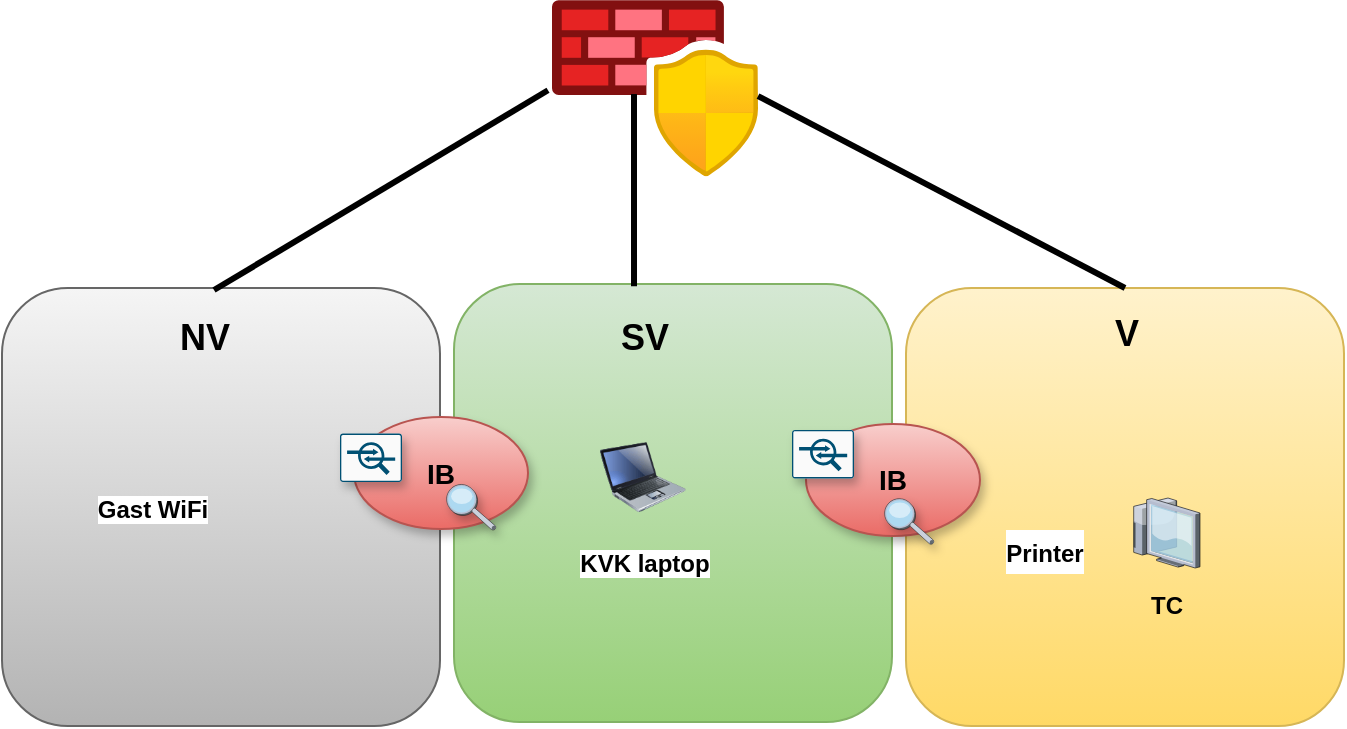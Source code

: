 <mxfile version="20.2.4" type="github">
  <diagram id="vSdHNL2ee3mHXXqhylAA" name="Pagina-1">
    <mxGraphModel dx="1422" dy="762" grid="0" gridSize="10" guides="1" tooltips="1" connect="1" arrows="1" fold="1" page="1" pageScale="1" pageWidth="1169" pageHeight="827" math="0" shadow="0">
      <root>
        <mxCell id="0" />
        <mxCell id="1" parent="0" />
        <mxCell id="oc_cEnde7iCadlcre4xy-1" value="" style="aspect=fixed;html=1;points=[];align=center;image;fontSize=12;image=img/lib/azure2/networking/Azure_Firewall_Manager.svg;" vertex="1" parent="1">
          <mxGeometry x="613" y="130" width="103" height="88.29" as="geometry" />
        </mxCell>
        <mxCell id="oc_cEnde7iCadlcre4xy-2" value="" style="whiteSpace=wrap;html=1;aspect=fixed;fillColor=#f5f5f5;strokeColor=#666666;gradientColor=#b3b3b3;rounded=1;glass=0;shadow=0;sketch=0;" vertex="1" parent="1">
          <mxGeometry x="338" y="274" width="219" height="219" as="geometry" />
        </mxCell>
        <mxCell id="oc_cEnde7iCadlcre4xy-3" value="" style="whiteSpace=wrap;html=1;aspect=fixed;fillColor=#d5e8d4;strokeColor=#82b366;rounded=1;gradientColor=#97d077;" vertex="1" parent="1">
          <mxGeometry x="564" y="272" width="219" height="219" as="geometry" />
        </mxCell>
        <mxCell id="oc_cEnde7iCadlcre4xy-4" value="" style="whiteSpace=wrap;html=1;aspect=fixed;fillColor=#fff2cc;strokeColor=#d6b656;gradientColor=#ffd966;rounded=1;" vertex="1" parent="1">
          <mxGeometry x="790" y="274" width="219" height="219" as="geometry" />
        </mxCell>
        <mxCell id="oc_cEnde7iCadlcre4xy-7" value="" style="endArrow=none;html=1;rounded=0;strokeWidth=3;" edge="1" parent="1">
          <mxGeometry width="50" height="50" relative="1" as="geometry">
            <mxPoint x="444" y="275" as="sourcePoint" />
            <mxPoint x="611" y="175.15" as="targetPoint" />
          </mxGeometry>
        </mxCell>
        <mxCell id="oc_cEnde7iCadlcre4xy-8" value="" style="endArrow=none;html=1;rounded=0;strokeWidth=3;entryX=0.398;entryY=0.532;entryDx=0;entryDy=0;entryPerimeter=0;exitX=0.411;exitY=0.005;exitDx=0;exitDy=0;exitPerimeter=0;" edge="1" parent="1" source="oc_cEnde7iCadlcre4xy-3" target="oc_cEnde7iCadlcre4xy-1">
          <mxGeometry width="50" height="50" relative="1" as="geometry">
            <mxPoint x="454" y="285" as="sourcePoint" />
            <mxPoint x="621" y="185.15" as="targetPoint" />
          </mxGeometry>
        </mxCell>
        <mxCell id="oc_cEnde7iCadlcre4xy-9" value="" style="endArrow=none;html=1;rounded=0;strokeWidth=3;entryX=1;entryY=0.544;entryDx=0;entryDy=0;entryPerimeter=0;exitX=0.5;exitY=0;exitDx=0;exitDy=0;" edge="1" parent="1" source="oc_cEnde7iCadlcre4xy-4" target="oc_cEnde7iCadlcre4xy-1">
          <mxGeometry width="50" height="50" relative="1" as="geometry">
            <mxPoint x="664.009" y="283.095" as="sourcePoint" />
            <mxPoint x="663.994" y="186.97" as="targetPoint" />
          </mxGeometry>
        </mxCell>
        <mxCell id="oc_cEnde7iCadlcre4xy-10" value="&lt;b&gt;Gast WiFi&lt;/b&gt;" style="shape=image;html=1;verticalAlign=top;verticalLabelPosition=bottom;labelBackgroundColor=#ffffff;imageAspect=0;aspect=fixed;image=https://cdn4.iconfinder.com/data/icons/essentials-74/24/026_-_Wireless-128.png;rounded=1;shadow=0;glass=0;sketch=0;gradientColor=none;" vertex="1" parent="1">
          <mxGeometry x="397" y="340" width="31" height="31" as="geometry" />
        </mxCell>
        <mxCell id="oc_cEnde7iCadlcre4xy-11" value="&lt;b&gt;KVK laptop&lt;/b&gt;" style="image;html=1;image=img/lib/clip_art/computers/Laptop_128x128.png;rounded=1;shadow=0;glass=0;sketch=0;gradientColor=none;" vertex="1" parent="1">
          <mxGeometry x="637" y="339" width="43" height="59" as="geometry" />
        </mxCell>
        <mxCell id="oc_cEnde7iCadlcre4xy-12" value="&lt;font style=&quot;font-size: 18px;&quot;&gt;&lt;b&gt;NV&lt;/b&gt;&lt;/font&gt;" style="text;html=1;resizable=0;autosize=1;align=center;verticalAlign=middle;points=[];fillColor=none;strokeColor=none;rounded=0;shadow=0;glass=0;sketch=0;" vertex="1" parent="1">
          <mxGeometry x="417" y="282" width="43" height="34" as="geometry" />
        </mxCell>
        <mxCell id="oc_cEnde7iCadlcre4xy-13" value="&lt;font style=&quot;font-size: 18px;&quot;&gt;&lt;b&gt;SV&lt;/b&gt;&lt;/font&gt;" style="text;html=1;resizable=0;autosize=1;align=center;verticalAlign=middle;points=[];fillColor=none;strokeColor=none;rounded=0;shadow=0;glass=0;sketch=0;" vertex="1" parent="1">
          <mxGeometry x="638" y="282" width="42" height="34" as="geometry" />
        </mxCell>
        <mxCell id="oc_cEnde7iCadlcre4xy-14" value="&lt;font style=&quot;font-size: 18px;&quot;&gt;&lt;b&gt;V&lt;/b&gt;&lt;/font&gt;" style="text;html=1;resizable=0;autosize=1;align=center;verticalAlign=middle;points=[];fillColor=none;strokeColor=none;rounded=0;shadow=0;glass=0;sketch=0;" vertex="1" parent="1">
          <mxGeometry x="884.5" y="280" width="30" height="34" as="geometry" />
        </mxCell>
        <mxCell id="oc_cEnde7iCadlcre4xy-15" value="&lt;font style=&quot;font-size: 12px;&quot;&gt;&lt;b&gt;TC&lt;/b&gt;&lt;/font&gt;" style="verticalLabelPosition=bottom;sketch=0;aspect=fixed;html=1;verticalAlign=top;strokeColor=none;align=center;outlineConnect=0;shape=mxgraph.citrix.thin_client;rounded=1;shadow=0;glass=0;fontSize=18;gradientColor=none;" vertex="1" parent="1">
          <mxGeometry x="902" y="379" width="35" height="35" as="geometry" />
        </mxCell>
        <mxCell id="oc_cEnde7iCadlcre4xy-17" value="&lt;font style=&quot;font-size: 12px;&quot;&gt;&lt;b&gt;Printer&lt;/b&gt;&lt;/font&gt;" style="shape=image;html=1;verticalAlign=top;verticalLabelPosition=bottom;labelBackgroundColor=#ffffff;imageAspect=0;aspect=fixed;image=https://cdn4.iconfinder.com/data/icons/Primo_Icons/PNG/128x128/print.png;rounded=1;shadow=0;glass=0;sketch=0;fontSize=18;gradientColor=none;" vertex="1" parent="1">
          <mxGeometry x="837" y="345" width="43" height="43" as="geometry" />
        </mxCell>
        <mxCell id="oc_cEnde7iCadlcre4xy-18" value="&lt;b&gt;&lt;font style=&quot;font-size: 14px;&quot;&gt;IB&lt;/font&gt;&lt;/b&gt;" style="ellipse;whiteSpace=wrap;html=1;rounded=1;shadow=1;glass=0;sketch=0;fontSize=12;gradientColor=#ea6b66;fillColor=#f8cecc;strokeColor=#b85450;" vertex="1" parent="1">
          <mxGeometry x="514" y="338.5" width="87" height="56" as="geometry" />
        </mxCell>
        <mxCell id="oc_cEnde7iCadlcre4xy-20" value="&lt;b&gt;&lt;font style=&quot;font-size: 14px;&quot;&gt;IB&lt;/font&gt;&lt;/b&gt;" style="ellipse;whiteSpace=wrap;html=1;rounded=1;shadow=1;glass=0;sketch=0;fontSize=12;gradientColor=#ea6b66;fillColor=#f8cecc;strokeColor=#b85450;" vertex="1" parent="1">
          <mxGeometry x="740" y="342" width="87" height="56" as="geometry" />
        </mxCell>
        <mxCell id="oc_cEnde7iCadlcre4xy-21" value="" style="sketch=0;points=[[0.015,0.015,0],[0.985,0.015,0],[0.985,0.985,0],[0.015,0.985,0],[0.25,0,0],[0.5,0,0],[0.75,0,0],[1,0.25,0],[1,0.5,0],[1,0.75,0],[0.75,1,0],[0.5,1,0],[0.25,1,0],[0,0.75,0],[0,0.5,0],[0,0.25,0]];verticalLabelPosition=bottom;html=1;verticalAlign=top;aspect=fixed;align=center;pointerEvents=1;shape=mxgraph.cisco19.rect;prIcon=ips_ids;fillColor=#FAFAFA;strokeColor=#005073;rounded=1;shadow=1;glass=0;fontSize=14;" vertex="1" parent="1">
          <mxGeometry x="507" y="346.78" width="31" height="24.22" as="geometry" />
        </mxCell>
        <mxCell id="oc_cEnde7iCadlcre4xy-22" value="" style="sketch=0;points=[[0.015,0.015,0],[0.985,0.015,0],[0.985,0.985,0],[0.015,0.985,0],[0.25,0,0],[0.5,0,0],[0.75,0,0],[1,0.25,0],[1,0.5,0],[1,0.75,0],[0.75,1,0],[0.5,1,0],[0.25,1,0],[0,0.75,0],[0,0.5,0],[0,0.25,0]];verticalLabelPosition=bottom;html=1;verticalAlign=top;aspect=fixed;align=center;pointerEvents=1;shape=mxgraph.cisco19.rect;prIcon=ips_ids;fillColor=#FAFAFA;strokeColor=#005073;rounded=1;shadow=1;glass=0;fontSize=14;" vertex="1" parent="1">
          <mxGeometry x="733" y="345" width="31" height="24.22" as="geometry" />
        </mxCell>
        <mxCell id="oc_cEnde7iCadlcre4xy-26" value="" style="verticalLabelPosition=bottom;sketch=0;aspect=fixed;html=1;verticalAlign=top;strokeColor=none;align=center;outlineConnect=0;shape=mxgraph.citrix.inspection;rounded=1;shadow=1;glass=0;fontSize=14;gradientColor=none;" vertex="1" parent="1">
          <mxGeometry x="560" y="371.9" width="25" height="23.21" as="geometry" />
        </mxCell>
        <mxCell id="oc_cEnde7iCadlcre4xy-27" value="" style="shape=image;html=1;verticalAlign=top;verticalLabelPosition=bottom;labelBackgroundColor=#ffffff;imageAspect=0;aspect=fixed;image=https://cdn4.iconfinder.com/data/icons/core-ui-outlined/32/outlined_shield-128.png;rounded=1;shadow=1;glass=0;sketch=0;fontSize=14;gradientColor=none;" vertex="1" parent="1">
          <mxGeometry x="566" y="334.22" width="35" height="35" as="geometry" />
        </mxCell>
        <mxCell id="oc_cEnde7iCadlcre4xy-28" value="" style="shape=image;html=1;verticalAlign=top;verticalLabelPosition=bottom;labelBackgroundColor=#ffffff;imageAspect=0;aspect=fixed;image=https://cdn4.iconfinder.com/data/icons/core-ui-outlined/32/outlined_shield-128.png;rounded=1;shadow=1;glass=0;sketch=0;fontSize=14;gradientColor=none;" vertex="1" parent="1">
          <mxGeometry x="783" y="332" width="35" height="35" as="geometry" />
        </mxCell>
        <mxCell id="oc_cEnde7iCadlcre4xy-29" value="" style="verticalLabelPosition=bottom;sketch=0;aspect=fixed;html=1;verticalAlign=top;strokeColor=none;align=center;outlineConnect=0;shape=mxgraph.citrix.inspection;rounded=1;shadow=1;glass=0;fontSize=14;gradientColor=none;" vertex="1" parent="1">
          <mxGeometry x="779" y="379" width="25" height="23.21" as="geometry" />
        </mxCell>
      </root>
    </mxGraphModel>
  </diagram>
</mxfile>
